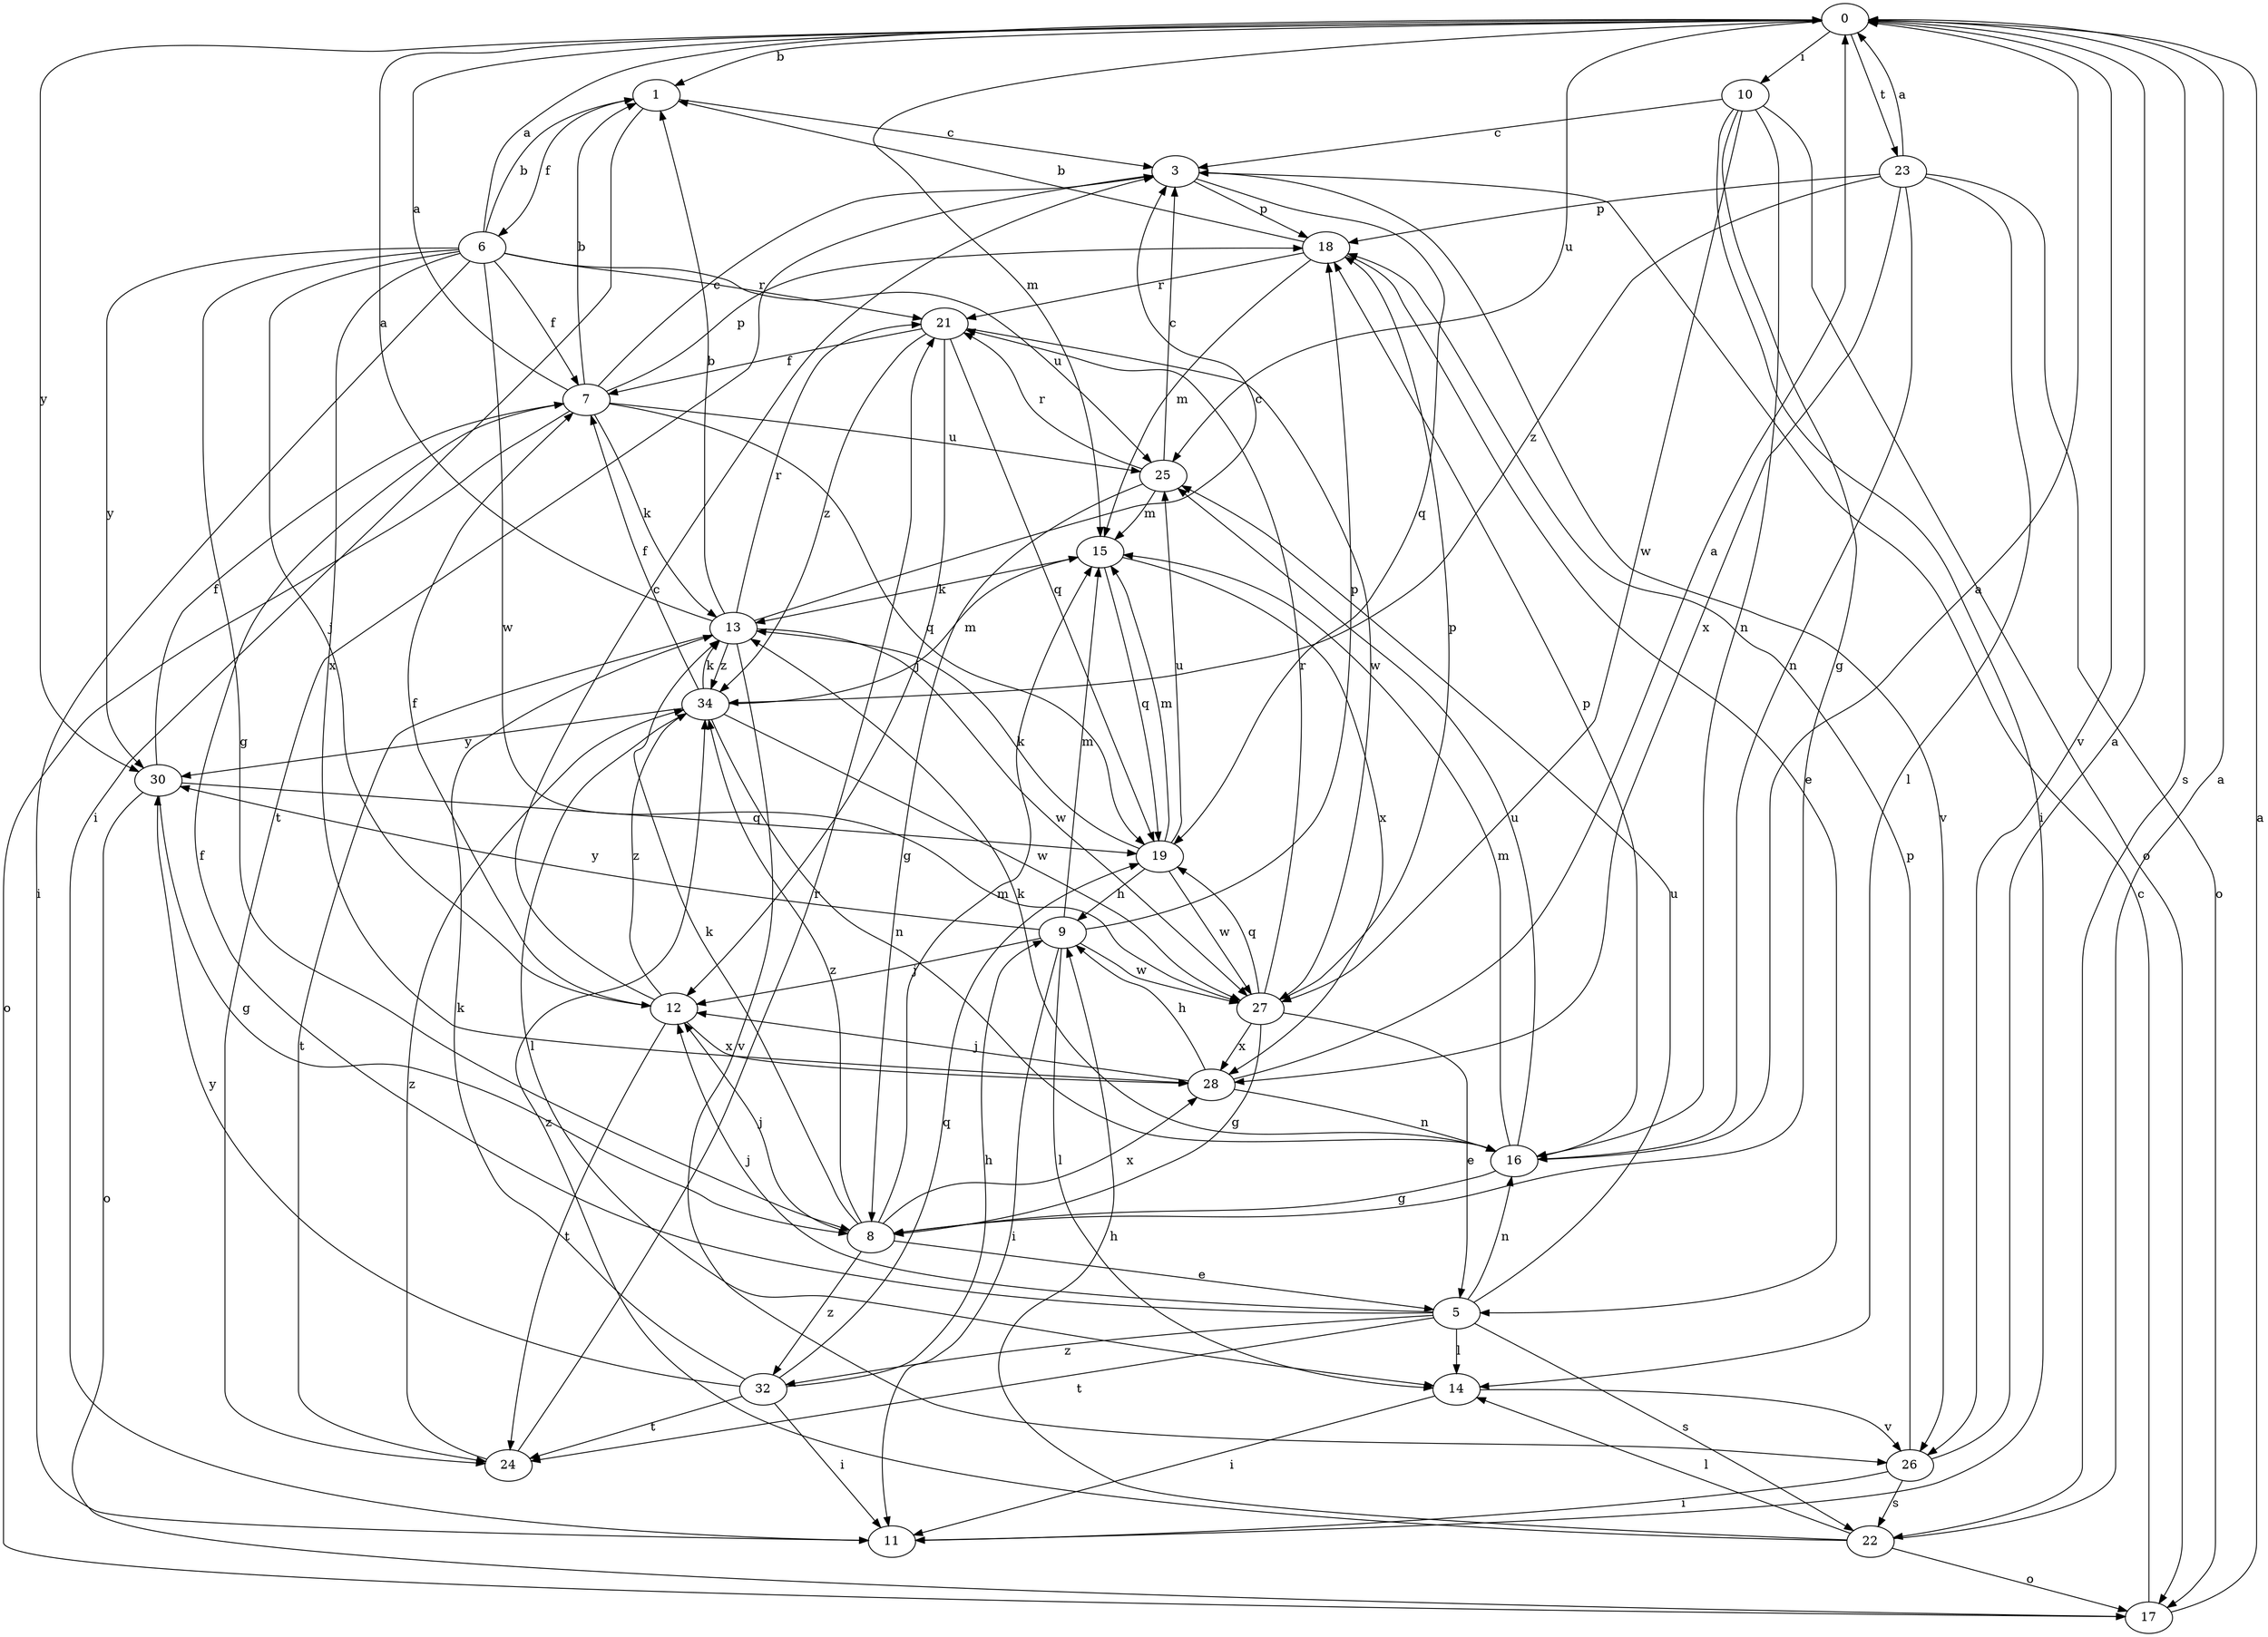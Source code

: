 strict digraph  {
0;
1;
3;
5;
6;
7;
8;
9;
10;
11;
12;
13;
14;
15;
16;
17;
18;
19;
21;
22;
23;
24;
25;
26;
27;
28;
30;
32;
34;
0 -> 1  [label=b];
0 -> 10  [label=i];
0 -> 15  [label=m];
0 -> 22  [label=s];
0 -> 23  [label=t];
0 -> 25  [label=u];
0 -> 26  [label=v];
0 -> 30  [label=y];
1 -> 3  [label=c];
1 -> 6  [label=f];
1 -> 11  [label=i];
3 -> 18  [label=p];
3 -> 19  [label=q];
3 -> 24  [label=t];
3 -> 26  [label=v];
5 -> 7  [label=f];
5 -> 12  [label=j];
5 -> 14  [label=l];
5 -> 16  [label=n];
5 -> 22  [label=s];
5 -> 24  [label=t];
5 -> 25  [label=u];
5 -> 32  [label=z];
6 -> 0  [label=a];
6 -> 1  [label=b];
6 -> 7  [label=f];
6 -> 8  [label=g];
6 -> 11  [label=i];
6 -> 12  [label=j];
6 -> 21  [label=r];
6 -> 25  [label=u];
6 -> 27  [label=w];
6 -> 28  [label=x];
6 -> 30  [label=y];
7 -> 0  [label=a];
7 -> 1  [label=b];
7 -> 3  [label=c];
7 -> 13  [label=k];
7 -> 17  [label=o];
7 -> 18  [label=p];
7 -> 19  [label=q];
7 -> 25  [label=u];
8 -> 5  [label=e];
8 -> 12  [label=j];
8 -> 13  [label=k];
8 -> 15  [label=m];
8 -> 28  [label=x];
8 -> 32  [label=z];
8 -> 34  [label=z];
9 -> 11  [label=i];
9 -> 12  [label=j];
9 -> 14  [label=l];
9 -> 15  [label=m];
9 -> 18  [label=p];
9 -> 27  [label=w];
9 -> 30  [label=y];
10 -> 3  [label=c];
10 -> 8  [label=g];
10 -> 11  [label=i];
10 -> 16  [label=n];
10 -> 17  [label=o];
10 -> 27  [label=w];
12 -> 3  [label=c];
12 -> 7  [label=f];
12 -> 24  [label=t];
12 -> 28  [label=x];
12 -> 34  [label=z];
13 -> 0  [label=a];
13 -> 1  [label=b];
13 -> 3  [label=c];
13 -> 21  [label=r];
13 -> 24  [label=t];
13 -> 26  [label=v];
13 -> 27  [label=w];
13 -> 34  [label=z];
14 -> 11  [label=i];
14 -> 26  [label=v];
15 -> 13  [label=k];
15 -> 19  [label=q];
15 -> 28  [label=x];
16 -> 0  [label=a];
16 -> 8  [label=g];
16 -> 13  [label=k];
16 -> 15  [label=m];
16 -> 18  [label=p];
16 -> 25  [label=u];
17 -> 0  [label=a];
17 -> 3  [label=c];
18 -> 1  [label=b];
18 -> 5  [label=e];
18 -> 15  [label=m];
18 -> 21  [label=r];
19 -> 9  [label=h];
19 -> 13  [label=k];
19 -> 15  [label=m];
19 -> 25  [label=u];
19 -> 27  [label=w];
21 -> 7  [label=f];
21 -> 12  [label=j];
21 -> 19  [label=q];
21 -> 27  [label=w];
21 -> 34  [label=z];
22 -> 0  [label=a];
22 -> 9  [label=h];
22 -> 14  [label=l];
22 -> 17  [label=o];
22 -> 34  [label=z];
23 -> 0  [label=a];
23 -> 14  [label=l];
23 -> 16  [label=n];
23 -> 17  [label=o];
23 -> 18  [label=p];
23 -> 28  [label=x];
23 -> 34  [label=z];
24 -> 21  [label=r];
24 -> 34  [label=z];
25 -> 3  [label=c];
25 -> 8  [label=g];
25 -> 15  [label=m];
25 -> 21  [label=r];
26 -> 0  [label=a];
26 -> 11  [label=i];
26 -> 18  [label=p];
26 -> 22  [label=s];
27 -> 5  [label=e];
27 -> 8  [label=g];
27 -> 18  [label=p];
27 -> 19  [label=q];
27 -> 21  [label=r];
27 -> 28  [label=x];
28 -> 0  [label=a];
28 -> 9  [label=h];
28 -> 12  [label=j];
28 -> 16  [label=n];
30 -> 7  [label=f];
30 -> 8  [label=g];
30 -> 17  [label=o];
30 -> 19  [label=q];
32 -> 9  [label=h];
32 -> 11  [label=i];
32 -> 13  [label=k];
32 -> 19  [label=q];
32 -> 24  [label=t];
32 -> 30  [label=y];
34 -> 7  [label=f];
34 -> 13  [label=k];
34 -> 14  [label=l];
34 -> 15  [label=m];
34 -> 16  [label=n];
34 -> 27  [label=w];
34 -> 30  [label=y];
}
